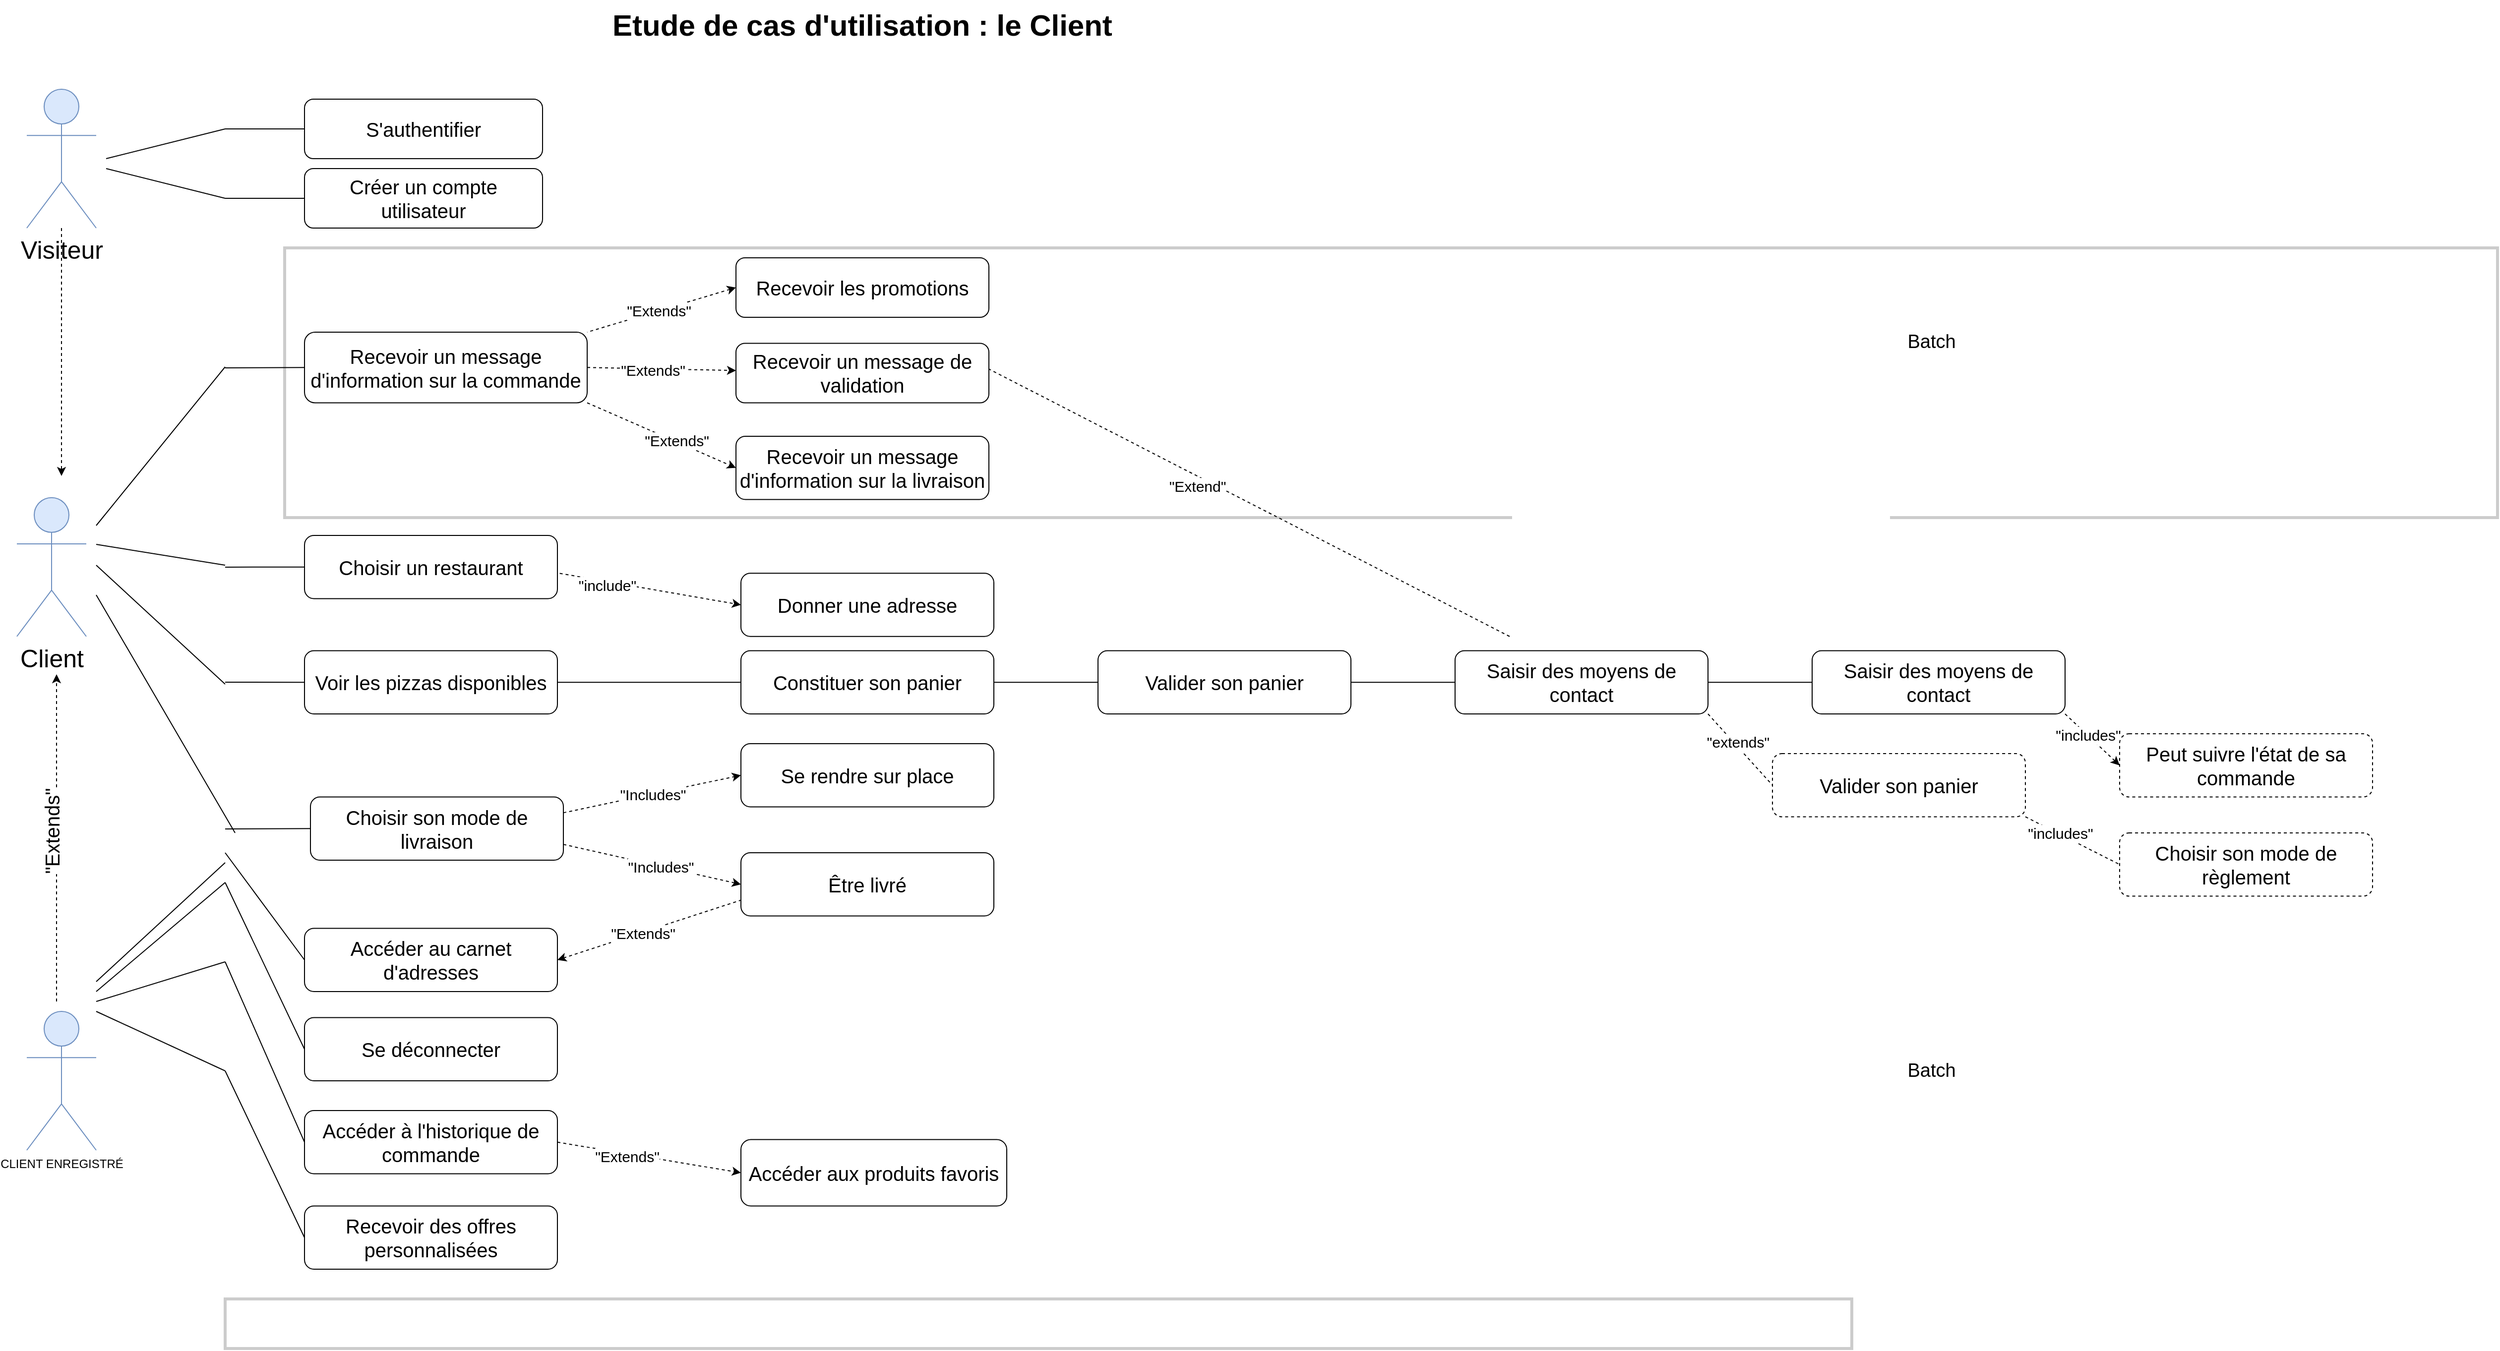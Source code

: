 <mxfile version="13.0.3" type="github">
  <diagram id="K9GapVBDPHIvFuJplNbO" name="Page-1">
    <mxGraphModel dx="2404" dy="1956" grid="1" gridSize="10" guides="1" tooltips="1" connect="1" arrows="1" fold="1" page="1" pageScale="1" pageWidth="827" pageHeight="1169" math="0" shadow="0">
      <root>
        <mxCell id="0" />
        <mxCell id="1" parent="0" />
        <mxCell id="M6-kx8zf7hQfBqXirGnj-3" value="" style="rounded=0;whiteSpace=wrap;html=1;opacity=20;strokeWidth=3;perimeterSpacing=0;" vertex="1" parent="1">
          <mxGeometry x="200" y="580" width="1640" height="50" as="geometry" />
        </mxCell>
        <mxCell id="9LJ6ZO7ZTpFZ964VYEQy-43" value="" style="rounded=0;whiteSpace=wrap;html=1;opacity=20;strokeWidth=3;perimeterSpacing=0;" parent="1" vertex="1">
          <mxGeometry x="260" y="-480" width="2231" height="272" as="geometry" />
        </mxCell>
        <mxCell id="MGfbBTOL-nACpGUUXOaL-1" value="CLIENT ENREGISTRÉ" style="shape=umlActor;verticalLabelPosition=bottom;labelBackgroundColor=#ffffff;verticalAlign=top;html=1;outlineConnect=0;fillColor=#dae8fc;strokeColor=#6c8ebf;aspect=fixed;" parent="1" vertex="1">
          <mxGeometry y="290" width="70" height="140" as="geometry" />
        </mxCell>
        <mxCell id="MGfbBTOL-nACpGUUXOaL-4" value="" style="endArrow=none;html=1;endFill=0;" parent="1" edge="1">
          <mxGeometry width="50" height="50" relative="1" as="geometry">
            <mxPoint x="70" y="260" as="sourcePoint" />
            <mxPoint x="200" y="140" as="targetPoint" />
          </mxGeometry>
        </mxCell>
        <mxCell id="MGfbBTOL-nACpGUUXOaL-7" value="" style="endArrow=none;html=1;endFill=0;entryX=0;entryY=0.5;entryDx=0;entryDy=0;" parent="1" target="M6-kx8zf7hQfBqXirGnj-49" edge="1">
          <mxGeometry width="50" height="50" relative="1" as="geometry">
            <mxPoint x="200" y="130" as="sourcePoint" />
            <mxPoint x="286" y="220" as="targetPoint" />
          </mxGeometry>
        </mxCell>
        <mxCell id="MGfbBTOL-nACpGUUXOaL-38" value="" style="endArrow=none;html=1;" parent="1" edge="1">
          <mxGeometry width="50" height="50" relative="1" as="geometry">
            <mxPoint x="70" y="270" as="sourcePoint" />
            <mxPoint x="200" y="160" as="targetPoint" />
          </mxGeometry>
        </mxCell>
        <mxCell id="MGfbBTOL-nACpGUUXOaL-97" value="" style="endArrow=none;html=1;entryX=0;entryY=0.5;entryDx=0;entryDy=0;" parent="1" edge="1" target="M6-kx8zf7hQfBqXirGnj-50">
          <mxGeometry width="50" height="50" relative="1" as="geometry">
            <mxPoint x="200" y="160" as="sourcePoint" />
            <mxPoint x="286" y="290" as="targetPoint" />
          </mxGeometry>
        </mxCell>
        <mxCell id="MGfbBTOL-nACpGUUXOaL-126" value="&lt;font size=&quot;1&quot;&gt;&lt;b style=&quot;font-size: 30px&quot;&gt;Etude de cas d&#39;utilisation : le Client&lt;/b&gt;&lt;/font&gt;" style="text;html=1;strokeColor=none;fillColor=#ffffff;align=center;verticalAlign=middle;whiteSpace=wrap;rounded=0;" parent="1" vertex="1">
          <mxGeometry x="565" y="-730" width="555" height="50" as="geometry" />
        </mxCell>
        <mxCell id="MGfbBTOL-nACpGUUXOaL-150" value="&lt;font style=&quot;font-size: 19px&quot;&gt;Batch&lt;/font&gt;" style="text;html=1;align=center;verticalAlign=middle;resizable=0;points=[];autosize=1;" parent="1" vertex="1">
          <mxGeometry x="1890" y="-395" width="60" height="20" as="geometry" />
        </mxCell>
        <mxCell id="OG27PFwJGwJHBfuaEuk7-5" value="" style="endArrow=none;html=1;entryX=0;entryY=0.5;entryDx=0;entryDy=0;" parent="1" edge="1" target="M6-kx8zf7hQfBqXirGnj-42">
          <mxGeometry width="50" height="50" relative="1" as="geometry">
            <mxPoint x="200" y="106" as="sourcePoint" />
            <mxPoint x="280" y="10" as="targetPoint" />
          </mxGeometry>
        </mxCell>
        <mxCell id="OG27PFwJGwJHBfuaEuk7-14" value="" style="edgeStyle=orthogonalEdgeStyle;rounded=0;orthogonalLoop=1;jettySize=auto;html=1;endArrow=none;endFill=0;exitX=1;exitY=0.5;exitDx=0;exitDy=0;entryX=0;entryY=0.5;entryDx=0;entryDy=0;" parent="1" source="M6-kx8zf7hQfBqXirGnj-29" target="M6-kx8zf7hQfBqXirGnj-33" edge="1">
          <mxGeometry relative="1" as="geometry">
            <mxPoint x="489.999" y="-106.167" as="sourcePoint" />
            <mxPoint x="737.5" y="-80" as="targetPoint" />
          </mxGeometry>
        </mxCell>
        <mxCell id="OG27PFwJGwJHBfuaEuk7-23" value="" style="endArrow=classic;html=1;entryX=0;entryY=0.5;entryDx=0;entryDy=0;exitX=1;exitY=1;exitDx=0;exitDy=0;dashed=1;" parent="1" source="M6-kx8zf7hQfBqXirGnj-38" target="M6-kx8zf7hQfBqXirGnj-41" edge="1">
          <mxGeometry width="50" height="50" relative="1" as="geometry">
            <mxPoint x="1959.246" y="-53.988" as="sourcePoint" />
            <mxPoint x="2220" y="-20" as="targetPoint" />
          </mxGeometry>
        </mxCell>
        <mxCell id="OG27PFwJGwJHBfuaEuk7-35" value="&lt;font style=&quot;font-size: 15px&quot;&gt;&quot;includes&quot;&lt;/font&gt;" style="edgeLabel;html=1;align=center;verticalAlign=middle;resizable=0;points=[];" parent="OG27PFwJGwJHBfuaEuk7-23" vertex="1" connectable="0">
          <mxGeometry x="-0.176" y="1" relative="1" as="geometry">
            <mxPoint as="offset" />
          </mxGeometry>
        </mxCell>
        <mxCell id="OG27PFwJGwJHBfuaEuk7-39" value="&lt;font style=&quot;font-size: 15px&quot;&gt;&quot;Includes&quot;&lt;/font&gt;" style="endArrow=classic;dashed=1;html=1;exitX=1;exitY=0.25;exitDx=0;exitDy=0;entryX=0;entryY=0.5;entryDx=0;entryDy=0;endFill=1;" parent="1" source="M6-kx8zf7hQfBqXirGnj-42" target="M6-kx8zf7hQfBqXirGnj-43" edge="1">
          <mxGeometry width="50" height="50" relative="1" as="geometry">
            <mxPoint x="490" y="10" as="sourcePoint" />
            <mxPoint x="650.0" y="30" as="targetPoint" />
          </mxGeometry>
        </mxCell>
        <mxCell id="OG27PFwJGwJHBfuaEuk7-43" value="" style="endArrow=none;html=1;entryX=0;entryY=0.5;entryDx=0;entryDy=0;" parent="1" target="M6-kx8zf7hQfBqXirGnj-29" edge="1">
          <mxGeometry width="50" height="50" relative="1" as="geometry">
            <mxPoint x="200" y="-42" as="sourcePoint" />
            <mxPoint x="280" y="-106.25" as="targetPoint" />
          </mxGeometry>
        </mxCell>
        <mxCell id="OG27PFwJGwJHBfuaEuk7-53" value="&lt;font style=&quot;font-size: 25px&quot;&gt;Client&lt;/font&gt;" style="shape=umlActor;verticalLabelPosition=bottom;labelBackgroundColor=#ffffff;verticalAlign=top;html=1;outlineConnect=0;fillColor=#dae8fc;strokeColor=#6c8ebf;aspect=fixed;" parent="1" vertex="1">
          <mxGeometry x="-10" y="-228.12" width="70" height="140" as="geometry" />
        </mxCell>
        <mxCell id="OG27PFwJGwJHBfuaEuk7-58" value="" style="endArrow=classic;html=1;dashed=1;" parent="1" edge="1">
          <mxGeometry width="50" height="50" relative="1" as="geometry">
            <mxPoint x="30" y="280" as="sourcePoint" />
            <mxPoint x="30" y="-50" as="targetPoint" />
          </mxGeometry>
        </mxCell>
        <mxCell id="OG27PFwJGwJHBfuaEuk7-59" value="&lt;font style=&quot;font-size: 20px&quot;&gt;&quot;Extends&quot;&lt;/font&gt;" style="edgeLabel;html=1;align=center;verticalAlign=middle;resizable=0;points=[];rotation=270;" parent="OG27PFwJGwJHBfuaEuk7-58" vertex="1" connectable="0">
          <mxGeometry x="0.25" y="2" relative="1" as="geometry">
            <mxPoint x="-3" y="35" as="offset" />
          </mxGeometry>
        </mxCell>
        <mxCell id="9LJ6ZO7ZTpFZ964VYEQy-1" value="" style="endArrow=classic;html=1;entryX=0;entryY=0.5;entryDx=0;entryDy=0;exitX=1;exitY=0.5;exitDx=0;exitDy=0;dashed=1;" parent="1" target="M6-kx8zf7hQfBqXirGnj-27" edge="1">
          <mxGeometry width="50" height="50" relative="1" as="geometry">
            <mxPoint x="490" y="-160" as="sourcePoint" />
            <mxPoint x="640" y="-240" as="targetPoint" />
          </mxGeometry>
        </mxCell>
        <mxCell id="9LJ6ZO7ZTpFZ964VYEQy-2" value="&lt;font style=&quot;font-size: 15px&quot;&gt;&quot;include&quot;&lt;/font&gt;" style="edgeLabel;html=1;align=center;verticalAlign=middle;resizable=0;points=[];" parent="9LJ6ZO7ZTpFZ964VYEQy-1" vertex="1" connectable="0">
          <mxGeometry x="-0.169" y="-3" relative="1" as="geometry">
            <mxPoint as="offset" />
          </mxGeometry>
        </mxCell>
        <mxCell id="9LJ6ZO7ZTpFZ964VYEQy-3" value="&lt;font style=&quot;font-size: 25px&quot;&gt;Visiteur&lt;/font&gt;" style="shape=umlActor;verticalLabelPosition=bottom;labelBackgroundColor=#ffffff;verticalAlign=top;html=1;outlineConnect=0;fillColor=#dae8fc;strokeColor=#6c8ebf;aspect=fixed;" parent="1" vertex="1">
          <mxGeometry y="-640" width="70" height="140" as="geometry" />
        </mxCell>
        <mxCell id="9LJ6ZO7ZTpFZ964VYEQy-4" value="" style="endArrow=classic;html=1;dashed=1;" parent="1" edge="1" source="9LJ6ZO7ZTpFZ964VYEQy-3">
          <mxGeometry width="50" height="50" relative="1" as="geometry">
            <mxPoint x="60" y="-520" as="sourcePoint" />
            <mxPoint x="35" y="-250" as="targetPoint" />
          </mxGeometry>
        </mxCell>
        <mxCell id="9LJ6ZO7ZTpFZ964VYEQy-5" value="" style="endArrow=none;html=1;" parent="1" edge="1">
          <mxGeometry width="50" height="50" relative="1" as="geometry">
            <mxPoint x="80" y="-570" as="sourcePoint" />
            <mxPoint x="200" y="-600" as="targetPoint" />
          </mxGeometry>
        </mxCell>
        <mxCell id="9LJ6ZO7ZTpFZ964VYEQy-6" value="" style="endArrow=none;html=1;" parent="1" edge="1">
          <mxGeometry width="50" height="50" relative="1" as="geometry">
            <mxPoint x="80" y="-560" as="sourcePoint" />
            <mxPoint x="200" y="-530" as="targetPoint" />
          </mxGeometry>
        </mxCell>
        <mxCell id="9LJ6ZO7ZTpFZ964VYEQy-9" value="" style="endArrow=none;dashed=1;html=1;entryX=0;entryY=0.5;entryDx=0;entryDy=0;exitX=1;exitY=1;exitDx=0;exitDy=0;" parent="1" source="M6-kx8zf7hQfBqXirGnj-36" target="M6-kx8zf7hQfBqXirGnj-37" edge="1">
          <mxGeometry width="50" height="50" relative="1" as="geometry">
            <mxPoint x="1600.0" y="-68.13" as="sourcePoint" />
            <mxPoint x="1660.0" y="50" as="targetPoint" />
          </mxGeometry>
        </mxCell>
        <mxCell id="9LJ6ZO7ZTpFZ964VYEQy-10" value="&lt;font style=&quot;font-size: 15px&quot;&gt;&quot;extends&quot;&lt;/font&gt;" style="edgeLabel;html=1;align=center;verticalAlign=middle;resizable=0;points=[];" parent="9LJ6ZO7ZTpFZ964VYEQy-9" vertex="1" connectable="0">
          <mxGeometry x="-0.169" y="3" relative="1" as="geometry">
            <mxPoint as="offset" />
          </mxGeometry>
        </mxCell>
        <mxCell id="9LJ6ZO7ZTpFZ964VYEQy-13" value="" style="endArrow=classic;html=1;entryX=0;entryY=0.5;entryDx=0;entryDy=0;dashed=1;exitX=1;exitY=0.75;exitDx=0;exitDy=0;" parent="1" source="M6-kx8zf7hQfBqXirGnj-42" target="M6-kx8zf7hQfBqXirGnj-47" edge="1">
          <mxGeometry width="50" height="50" relative="1" as="geometry">
            <mxPoint x="444.859" y="26.432" as="sourcePoint" />
            <mxPoint x="790" y="90.01" as="targetPoint" />
          </mxGeometry>
        </mxCell>
        <mxCell id="9LJ6ZO7ZTpFZ964VYEQy-47" value="&lt;font style=&quot;font-size: 15px&quot;&gt;&quot;Includes&quot;&lt;/font&gt;" style="edgeLabel;html=1;align=center;verticalAlign=middle;resizable=0;points=[];" parent="9LJ6ZO7ZTpFZ964VYEQy-13" vertex="1" connectable="0">
          <mxGeometry x="0.09" relative="1" as="geometry">
            <mxPoint as="offset" />
          </mxGeometry>
        </mxCell>
        <mxCell id="9LJ6ZO7ZTpFZ964VYEQy-14" value="" style="endArrow=none;html=1;dashed=1;entryX=0;entryY=0.75;entryDx=0;entryDy=0;exitX=1;exitY=0.5;exitDx=0;exitDy=0;endFill=0;startArrow=classic;startFill=1;" parent="1" source="M6-kx8zf7hQfBqXirGnj-49" target="M6-kx8zf7hQfBqXirGnj-47" edge="1">
          <mxGeometry width="50" height="50" relative="1" as="geometry">
            <mxPoint x="496" y="220" as="sourcePoint" />
            <mxPoint x="820.754" y="104.152" as="targetPoint" />
          </mxGeometry>
        </mxCell>
        <mxCell id="9LJ6ZO7ZTpFZ964VYEQy-15" value="&lt;font style=&quot;font-size: 15px&quot;&gt;&quot;Extends&quot;&lt;/font&gt;" style="edgeLabel;html=1;align=center;verticalAlign=middle;resizable=0;points=[];" parent="9LJ6ZO7ZTpFZ964VYEQy-14" vertex="1" connectable="0">
          <mxGeometry x="-0.074" y="-1" relative="1" as="geometry">
            <mxPoint as="offset" />
          </mxGeometry>
        </mxCell>
        <mxCell id="9LJ6ZO7ZTpFZ964VYEQy-18" value="" style="endArrow=none;html=1;entryX=0;entryY=0.5;entryDx=0;entryDy=0;" parent="1" target="M6-kx8zf7hQfBqXirGnj-52" edge="1">
          <mxGeometry width="50" height="50" relative="1" as="geometry">
            <mxPoint x="200" y="240" as="sourcePoint" />
            <mxPoint x="295.0" y="420" as="targetPoint" />
          </mxGeometry>
        </mxCell>
        <mxCell id="9LJ6ZO7ZTpFZ964VYEQy-20" value="" style="endArrow=none;html=1;" parent="1" edge="1">
          <mxGeometry width="50" height="50" relative="1" as="geometry">
            <mxPoint x="200" y="240" as="sourcePoint" />
            <mxPoint x="70" y="280" as="targetPoint" />
          </mxGeometry>
        </mxCell>
        <mxCell id="9LJ6ZO7ZTpFZ964VYEQy-27" value="" style="endArrow=none;html=1;exitX=0;exitY=0.5;exitDx=0;exitDy=0;dashed=1;endFill=0;startArrow=classic;startFill=1;entryX=1;entryY=0;entryDx=0;entryDy=0;" parent="1" source="M6-kx8zf7hQfBqXirGnj-9" target="M6-kx8zf7hQfBqXirGnj-8" edge="1">
          <mxGeometry width="50" height="50" relative="1" as="geometry">
            <mxPoint x="720.0" y="-441.2" as="sourcePoint" />
            <mxPoint x="593.087" y="-381.82" as="targetPoint" />
          </mxGeometry>
        </mxCell>
        <mxCell id="9LJ6ZO7ZTpFZ964VYEQy-48" value="&lt;font style=&quot;font-size: 15px&quot;&gt;&quot;Extends&quot;&lt;/font&gt;" style="edgeLabel;html=1;align=center;verticalAlign=middle;resizable=0;points=[];" parent="9LJ6ZO7ZTpFZ964VYEQy-27" vertex="1" connectable="0">
          <mxGeometry x="0.044" y="-1" relative="1" as="geometry">
            <mxPoint as="offset" />
          </mxGeometry>
        </mxCell>
        <mxCell id="9LJ6ZO7ZTpFZ964VYEQy-28" value="" style="endArrow=classic;html=1;exitX=1;exitY=0.5;exitDx=0;exitDy=0;dashed=1;endFill=1;" parent="1" source="M6-kx8zf7hQfBqXirGnj-8" target="M6-kx8zf7hQfBqXirGnj-11" edge="1">
          <mxGeometry width="50" height="50" relative="1" as="geometry">
            <mxPoint x="644.0" y="-363.7" as="sourcePoint" />
            <mxPoint x="720.0" y="-368.1" as="targetPoint" />
          </mxGeometry>
        </mxCell>
        <mxCell id="9LJ6ZO7ZTpFZ964VYEQy-49" value="&quot;Extends&quot;&lt;br style=&quot;font-size: 15px;&quot;&gt;" style="edgeLabel;html=1;align=center;verticalAlign=middle;resizable=0;points=[];fontSize=15;" parent="9LJ6ZO7ZTpFZ964VYEQy-28" vertex="1" connectable="0">
          <mxGeometry x="-0.129" y="-1" relative="1" as="geometry">
            <mxPoint as="offset" />
          </mxGeometry>
        </mxCell>
        <mxCell id="9LJ6ZO7ZTpFZ964VYEQy-29" value="" style="endArrow=classic;html=1;exitX=1;exitY=1;exitDx=0;exitDy=0;dashed=1;startArrow=none;startFill=0;endFill=1;entryX=0;entryY=0.5;entryDx=0;entryDy=0;" parent="1" source="M6-kx8zf7hQfBqXirGnj-8" target="M6-kx8zf7hQfBqXirGnj-13" edge="1">
          <mxGeometry width="50" height="50" relative="1" as="geometry">
            <mxPoint x="593.087" y="-345.58" as="sourcePoint" />
            <mxPoint x="730" y="-300" as="targetPoint" />
          </mxGeometry>
        </mxCell>
        <mxCell id="9LJ6ZO7ZTpFZ964VYEQy-50" value="&quot;Extends&quot;&lt;br style=&quot;font-size: 15px;&quot;&gt;" style="edgeLabel;html=1;align=center;verticalAlign=middle;resizable=0;points=[];fontSize=15;" parent="9LJ6ZO7ZTpFZ964VYEQy-29" vertex="1" connectable="0">
          <mxGeometry x="0.178" y="1" relative="1" as="geometry">
            <mxPoint x="1" as="offset" />
          </mxGeometry>
        </mxCell>
        <mxCell id="9LJ6ZO7ZTpFZ964VYEQy-36" value="" style="endArrow=none;html=1;exitX=1;exitY=0.5;exitDx=0;exitDy=0;entryX=0;entryY=0.5;entryDx=0;entryDy=0;" parent="1" source="M6-kx8zf7hQfBqXirGnj-34" target="M6-kx8zf7hQfBqXirGnj-36" edge="1">
          <mxGeometry width="50" height="50" relative="1" as="geometry">
            <mxPoint x="1250.0" y="-66.25" as="sourcePoint" />
            <mxPoint x="1390.0" y="-68.13" as="targetPoint" />
          </mxGeometry>
        </mxCell>
        <mxCell id="9LJ6ZO7ZTpFZ964VYEQy-39" value="" style="endArrow=classic;dashed=1;html=1;entryX=0;entryY=0.5;entryDx=0;entryDy=0;exitX=1;exitY=0.5;exitDx=0;exitDy=0;endFill=1;" parent="1" source="M6-kx8zf7hQfBqXirGnj-52" target="M6-kx8zf7hQfBqXirGnj-53" edge="1">
          <mxGeometry width="50" height="50" relative="1" as="geometry">
            <mxPoint x="474.246" y="434.142" as="sourcePoint" />
            <mxPoint x="760" y="390" as="targetPoint" />
          </mxGeometry>
        </mxCell>
        <mxCell id="M6-kx8zf7hQfBqXirGnj-55" value="&quot;Extends&quot;" style="edgeLabel;html=1;align=center;verticalAlign=middle;resizable=0;points=[];fontSize=15;" vertex="1" connectable="0" parent="9LJ6ZO7ZTpFZ964VYEQy-39">
          <mxGeometry x="-0.247" y="-2" relative="1" as="geometry">
            <mxPoint x="1" as="offset" />
          </mxGeometry>
        </mxCell>
        <mxCell id="9LJ6ZO7ZTpFZ964VYEQy-45" value="" style="endArrow=classic;dashed=1;html=1;entryX=1;entryY=0.5;entryDx=0;entryDy=0;exitX=0.5;exitY=0;exitDx=0;exitDy=0;endFill=1;" parent="1" edge="1">
          <mxGeometry width="50" height="50" relative="1" as="geometry">
            <mxPoint x="1495.0" y="-88.13" as="sourcePoint" />
            <mxPoint x="950.0" y="-368.1" as="targetPoint" />
          </mxGeometry>
        </mxCell>
        <mxCell id="9LJ6ZO7ZTpFZ964VYEQy-46" value="&lt;font style=&quot;font-size: 15px&quot;&gt;&quot;Extend&quot;&lt;/font&gt;" style="edgeLabel;html=1;align=center;verticalAlign=middle;resizable=0;points=[];" parent="9LJ6ZO7ZTpFZ964VYEQy-45" vertex="1" connectable="0">
          <mxGeometry x="0.506" y="3" relative="1" as="geometry">
            <mxPoint x="97.02" y="56.42" as="offset" />
          </mxGeometry>
        </mxCell>
        <mxCell id="9LJ6ZO7ZTpFZ964VYEQy-53" value="" style="endArrow=none;dashed=1;html=1;entryX=0;entryY=0.5;entryDx=0;entryDy=0;exitX=1;exitY=1;exitDx=0;exitDy=0;" parent="1" source="M6-kx8zf7hQfBqXirGnj-37" target="M6-kx8zf7hQfBqXirGnj-40" edge="1">
          <mxGeometry width="50" height="50" relative="1" as="geometry">
            <mxPoint x="1818.284" y="64.244" as="sourcePoint" />
            <mxPoint x="2220" y="100" as="targetPoint" />
          </mxGeometry>
        </mxCell>
        <mxCell id="9LJ6ZO7ZTpFZ964VYEQy-61" value="&lt;font style=&quot;font-size: 15px&quot;&gt;&quot;includes&quot;&lt;/font&gt;" style="edgeLabel;html=1;align=center;verticalAlign=middle;resizable=0;points=[];" parent="9LJ6ZO7ZTpFZ964VYEQy-53" vertex="1" connectable="0">
          <mxGeometry x="-0.275" y="2" relative="1" as="geometry">
            <mxPoint as="offset" />
          </mxGeometry>
        </mxCell>
        <mxCell id="9LJ6ZO7ZTpFZ964VYEQy-58" value="" style="endArrow=none;html=1;" parent="1" edge="1">
          <mxGeometry width="50" height="50" relative="1" as="geometry">
            <mxPoint x="200" y="350" as="sourcePoint" />
            <mxPoint x="70" y="290" as="targetPoint" />
          </mxGeometry>
        </mxCell>
        <mxCell id="9LJ6ZO7ZTpFZ964VYEQy-59" value="" style="endArrow=none;html=1;entryX=0;entryY=0.5;entryDx=0;entryDy=0;" parent="1" target="M6-kx8zf7hQfBqXirGnj-54" edge="1">
          <mxGeometry width="50" height="50" relative="1" as="geometry">
            <mxPoint x="200" y="350" as="sourcePoint" />
            <mxPoint x="280" y="495" as="targetPoint" />
          </mxGeometry>
        </mxCell>
        <mxCell id="9LJ6ZO7ZTpFZ964VYEQy-60" value="" style="endArrow=none;html=1;entryX=0;entryY=0.5;entryDx=0;entryDy=0;exitX=1;exitY=0.5;exitDx=0;exitDy=0;" parent="1" source="M6-kx8zf7hQfBqXirGnj-36" target="M6-kx8zf7hQfBqXirGnj-38" edge="1">
          <mxGeometry width="50" height="50" relative="1" as="geometry">
            <mxPoint x="1750.0" y="-140.0" as="sourcePoint" />
            <mxPoint x="1930" y="-140.0" as="targetPoint" />
          </mxGeometry>
        </mxCell>
        <mxCell id="M6-kx8zf7hQfBqXirGnj-5" value="&lt;font style=&quot;font-size: 19px&quot;&gt;Batch&lt;/font&gt;" style="text;html=1;align=center;verticalAlign=middle;resizable=0;points=[];autosize=1;" vertex="1" parent="1">
          <mxGeometry x="1890" y="340" width="60" height="20" as="geometry" />
        </mxCell>
        <mxCell id="M6-kx8zf7hQfBqXirGnj-25" value="" style="edgeStyle=orthogonalEdgeStyle;rounded=0;orthogonalLoop=1;jettySize=auto;html=1;endArrow=none;endFill=0;fontSize=15;" edge="1" parent="1" source="M6-kx8zf7hQfBqXirGnj-6">
          <mxGeometry relative="1" as="geometry">
            <mxPoint x="200" y="-600" as="targetPoint" />
          </mxGeometry>
        </mxCell>
        <mxCell id="M6-kx8zf7hQfBqXirGnj-6" value="&lt;font style=&quot;font-size: 20px&quot;&gt;S&#39;authentifier&lt;/font&gt;" style="rounded=1;whiteSpace=wrap;html=1;" vertex="1" parent="1">
          <mxGeometry x="280" y="-630" width="240" height="60" as="geometry" />
        </mxCell>
        <mxCell id="M6-kx8zf7hQfBqXirGnj-23" value="" style="edgeStyle=orthogonalEdgeStyle;rounded=0;orthogonalLoop=1;jettySize=auto;html=1;fontSize=15;endArrow=none;endFill=0;" edge="1" parent="1" source="M6-kx8zf7hQfBqXirGnj-7">
          <mxGeometry relative="1" as="geometry">
            <mxPoint x="200" y="-530" as="targetPoint" />
          </mxGeometry>
        </mxCell>
        <mxCell id="M6-kx8zf7hQfBqXirGnj-7" value="&lt;font style=&quot;font-size: 20px&quot;&gt;Créer un compte utilisateur&lt;/font&gt;" style="rounded=1;whiteSpace=wrap;html=1;" vertex="1" parent="1">
          <mxGeometry x="280" y="-560" width="240" height="60" as="geometry" />
        </mxCell>
        <mxCell id="M6-kx8zf7hQfBqXirGnj-8" value="&lt;font style=&quot;font-size: 20px&quot;&gt;Recevoir un message d&#39;information sur la commande&lt;/font&gt;" style="rounded=1;whiteSpace=wrap;html=1;aspect=fixed;" vertex="1" parent="1">
          <mxGeometry x="280" y="-395" width="285" height="71.25" as="geometry" />
        </mxCell>
        <mxCell id="M6-kx8zf7hQfBqXirGnj-9" value="&lt;font style=&quot;font-size: 20px&quot;&gt;Recevoir les promotions&lt;/font&gt;" style="rounded=1;whiteSpace=wrap;html=1;" vertex="1" parent="1">
          <mxGeometry x="715" y="-470" width="255" height="60" as="geometry" />
        </mxCell>
        <mxCell id="M6-kx8zf7hQfBqXirGnj-11" value="&lt;span style=&quot;font-size: 20px&quot;&gt;Recevoir un message de validation&lt;/span&gt;" style="rounded=1;whiteSpace=wrap;html=1;" vertex="1" parent="1">
          <mxGeometry x="715" y="-383.75" width="255" height="60" as="geometry" />
        </mxCell>
        <mxCell id="M6-kx8zf7hQfBqXirGnj-13" value="&lt;span style=&quot;font-size: 20px&quot;&gt;Recevoir un message d&#39;information sur la livraison&lt;/span&gt;" style="rounded=1;whiteSpace=wrap;html=1;aspect=fixed;" vertex="1" parent="1">
          <mxGeometry x="715" y="-290" width="255" height="63.75" as="geometry" />
        </mxCell>
        <mxCell id="M6-kx8zf7hQfBqXirGnj-21" value="" style="endArrow=none;html=1;fontSize=15;entryX=0;entryY=0.5;entryDx=0;entryDy=0;" edge="1" parent="1" target="M6-kx8zf7hQfBqXirGnj-8">
          <mxGeometry width="50" height="50" relative="1" as="geometry">
            <mxPoint x="200" y="-359" as="sourcePoint" />
            <mxPoint x="540" y="-250" as="targetPoint" />
          </mxGeometry>
        </mxCell>
        <mxCell id="M6-kx8zf7hQfBqXirGnj-26" value="" style="endArrow=none;html=1;fontSize=15;" edge="1" parent="1">
          <mxGeometry width="50" height="50" relative="1" as="geometry">
            <mxPoint x="70" y="-200" as="sourcePoint" />
            <mxPoint x="200" y="-360" as="targetPoint" />
          </mxGeometry>
        </mxCell>
        <mxCell id="M6-kx8zf7hQfBqXirGnj-27" value="&lt;span style=&quot;font-size: 20px&quot;&gt;Donner une adresse&lt;/span&gt;" style="rounded=1;whiteSpace=wrap;html=1;aspect=fixed;" vertex="1" parent="1">
          <mxGeometry x="720" y="-151.87" width="255" height="63.75" as="geometry" />
        </mxCell>
        <mxCell id="M6-kx8zf7hQfBqXirGnj-57" value="" style="edgeStyle=orthogonalEdgeStyle;rounded=0;orthogonalLoop=1;jettySize=auto;html=1;endArrow=none;endFill=0;fontSize=15;" edge="1" parent="1" source="M6-kx8zf7hQfBqXirGnj-28">
          <mxGeometry relative="1" as="geometry">
            <mxPoint x="200" y="-158" as="targetPoint" />
          </mxGeometry>
        </mxCell>
        <mxCell id="M6-kx8zf7hQfBqXirGnj-28" value="&lt;span style=&quot;font-size: 20px&quot;&gt;Choisir un restaurant&lt;/span&gt;" style="rounded=1;whiteSpace=wrap;html=1;aspect=fixed;" vertex="1" parent="1">
          <mxGeometry x="280" y="-190" width="255" height="63.75" as="geometry" />
        </mxCell>
        <mxCell id="M6-kx8zf7hQfBqXirGnj-29" value="&lt;span style=&quot;font-size: 20px&quot;&gt;Voir les pizzas disponibles&lt;/span&gt;" style="rounded=1;whiteSpace=wrap;html=1;aspect=fixed;" vertex="1" parent="1">
          <mxGeometry x="280" y="-73.75" width="255" height="63.75" as="geometry" />
        </mxCell>
        <mxCell id="M6-kx8zf7hQfBqXirGnj-33" value="&lt;span style=&quot;font-size: 20px&quot;&gt;Constituer son panier&lt;/span&gt;" style="rounded=1;whiteSpace=wrap;html=1;aspect=fixed;" vertex="1" parent="1">
          <mxGeometry x="720" y="-73.75" width="255" height="63.75" as="geometry" />
        </mxCell>
        <mxCell id="M6-kx8zf7hQfBqXirGnj-34" value="&lt;span style=&quot;font-size: 20px&quot;&gt;Valider son panier&lt;/span&gt;" style="rounded=1;whiteSpace=wrap;html=1;aspect=fixed;" vertex="1" parent="1">
          <mxGeometry x="1080" y="-73.75" width="255" height="63.75" as="geometry" />
        </mxCell>
        <mxCell id="M6-kx8zf7hQfBqXirGnj-35" value="" style="endArrow=none;html=1;fontSize=15;entryX=0;entryY=0.5;entryDx=0;entryDy=0;exitX=1;exitY=0.5;exitDx=0;exitDy=0;" edge="1" parent="1" source="M6-kx8zf7hQfBqXirGnj-33" target="M6-kx8zf7hQfBqXirGnj-34">
          <mxGeometry width="50" height="50" relative="1" as="geometry">
            <mxPoint x="1010" y="-170" as="sourcePoint" />
            <mxPoint x="1060" y="-220" as="targetPoint" />
          </mxGeometry>
        </mxCell>
        <mxCell id="M6-kx8zf7hQfBqXirGnj-36" value="&lt;span style=&quot;font-size: 20px&quot;&gt;Saisir des moyens de contact&lt;/span&gt;" style="rounded=1;whiteSpace=wrap;html=1;aspect=fixed;" vertex="1" parent="1">
          <mxGeometry x="1440" y="-73.75" width="255" height="63.75" as="geometry" />
        </mxCell>
        <mxCell id="M6-kx8zf7hQfBqXirGnj-37" value="&lt;span style=&quot;font-size: 20px&quot;&gt;Valider son panier&lt;/span&gt;" style="rounded=1;whiteSpace=wrap;html=1;aspect=fixed;dashed=1;" vertex="1" parent="1">
          <mxGeometry x="1760" y="30" width="255" height="63.75" as="geometry" />
        </mxCell>
        <mxCell id="M6-kx8zf7hQfBqXirGnj-38" value="&lt;span style=&quot;font-size: 20px&quot;&gt;Saisir des moyens de contact&lt;/span&gt;" style="rounded=1;whiteSpace=wrap;html=1;aspect=fixed;" vertex="1" parent="1">
          <mxGeometry x="1800" y="-73.75" width="255" height="63.75" as="geometry" />
        </mxCell>
        <mxCell id="M6-kx8zf7hQfBqXirGnj-40" value="&lt;span style=&quot;font-size: 20px&quot;&gt;Choisir son mode de règlement&lt;/span&gt;" style="rounded=1;whiteSpace=wrap;html=1;aspect=fixed;dashed=1;" vertex="1" parent="1">
          <mxGeometry x="2110" y="110" width="255" height="63.75" as="geometry" />
        </mxCell>
        <mxCell id="M6-kx8zf7hQfBqXirGnj-41" value="&lt;span style=&quot;font-size: 20px&quot;&gt;Peut suivre l&#39;état de sa commande&lt;/span&gt;" style="rounded=1;whiteSpace=wrap;html=1;aspect=fixed;dashed=1;" vertex="1" parent="1">
          <mxGeometry x="2110" y="10" width="255" height="63.75" as="geometry" />
        </mxCell>
        <mxCell id="M6-kx8zf7hQfBqXirGnj-42" value="&lt;span style=&quot;font-size: 20px&quot;&gt;Choisir son mode de livraison&lt;/span&gt;" style="rounded=1;whiteSpace=wrap;html=1;aspect=fixed;" vertex="1" parent="1">
          <mxGeometry x="286" y="73.75" width="255" height="63.75" as="geometry" />
        </mxCell>
        <mxCell id="M6-kx8zf7hQfBqXirGnj-43" value="&lt;span style=&quot;font-size: 20px&quot;&gt;Se rendre sur place&lt;/span&gt;" style="rounded=1;whiteSpace=wrap;html=1;aspect=fixed;" vertex="1" parent="1">
          <mxGeometry x="720" y="20" width="255" height="63.75" as="geometry" />
        </mxCell>
        <mxCell id="M6-kx8zf7hQfBqXirGnj-47" value="&lt;span style=&quot;font-size: 20px&quot;&gt;Être livré&lt;/span&gt;" style="rounded=1;whiteSpace=wrap;html=1;aspect=fixed;" vertex="1" parent="1">
          <mxGeometry x="720" y="130" width="255" height="63.75" as="geometry" />
        </mxCell>
        <mxCell id="M6-kx8zf7hQfBqXirGnj-49" value="&lt;span style=&quot;font-size: 20px&quot;&gt;Accéder au carnet d&#39;adresses&lt;/span&gt;" style="rounded=1;whiteSpace=wrap;html=1;aspect=fixed;" vertex="1" parent="1">
          <mxGeometry x="280" y="206.25" width="255" height="63.75" as="geometry" />
        </mxCell>
        <mxCell id="M6-kx8zf7hQfBqXirGnj-50" value="&lt;span style=&quot;font-size: 20px&quot;&gt;Se déconnecter&lt;/span&gt;" style="rounded=1;whiteSpace=wrap;html=1;aspect=fixed;" vertex="1" parent="1">
          <mxGeometry x="280" y="296.25" width="255" height="63.75" as="geometry" />
        </mxCell>
        <mxCell id="M6-kx8zf7hQfBqXirGnj-52" value="&lt;span style=&quot;font-size: 20px&quot;&gt;Accéder à l&#39;historique de commande&lt;/span&gt;" style="rounded=1;whiteSpace=wrap;html=1;aspect=fixed;" vertex="1" parent="1">
          <mxGeometry x="280" y="390" width="255" height="63.75" as="geometry" />
        </mxCell>
        <mxCell id="M6-kx8zf7hQfBqXirGnj-53" value="&lt;span style=&quot;font-size: 20px&quot;&gt;Accéder aux produits favoris&lt;/span&gt;" style="rounded=1;whiteSpace=wrap;html=1;aspect=fixed;" vertex="1" parent="1">
          <mxGeometry x="720" y="419.25" width="268" height="67" as="geometry" />
        </mxCell>
        <mxCell id="M6-kx8zf7hQfBqXirGnj-54" value="&lt;span style=&quot;font-size: 20px&quot;&gt;Recevoir des offres personnalisées&lt;/span&gt;" style="rounded=1;whiteSpace=wrap;html=1;aspect=fixed;" vertex="1" parent="1">
          <mxGeometry x="280" y="486.25" width="255" height="63.75" as="geometry" />
        </mxCell>
        <mxCell id="M6-kx8zf7hQfBqXirGnj-72" value="" style="endArrow=none;html=1;fontSize=15;" edge="1" parent="1">
          <mxGeometry width="50" height="50" relative="1" as="geometry">
            <mxPoint x="200" y="-160" as="sourcePoint" />
            <mxPoint x="70" y="-181" as="targetPoint" />
          </mxGeometry>
        </mxCell>
        <mxCell id="M6-kx8zf7hQfBqXirGnj-75" value="" style="endArrow=none;html=1;fontSize=15;" edge="1" parent="1">
          <mxGeometry width="50" height="50" relative="1" as="geometry">
            <mxPoint x="200" y="-40" as="sourcePoint" />
            <mxPoint x="70" y="-160" as="targetPoint" />
          </mxGeometry>
        </mxCell>
        <mxCell id="M6-kx8zf7hQfBqXirGnj-76" value="" style="endArrow=none;html=1;fontSize=15;" edge="1" parent="1">
          <mxGeometry width="50" height="50" relative="1" as="geometry">
            <mxPoint x="210" y="110" as="sourcePoint" />
            <mxPoint x="70" y="-130" as="targetPoint" />
          </mxGeometry>
        </mxCell>
      </root>
    </mxGraphModel>
  </diagram>
</mxfile>
